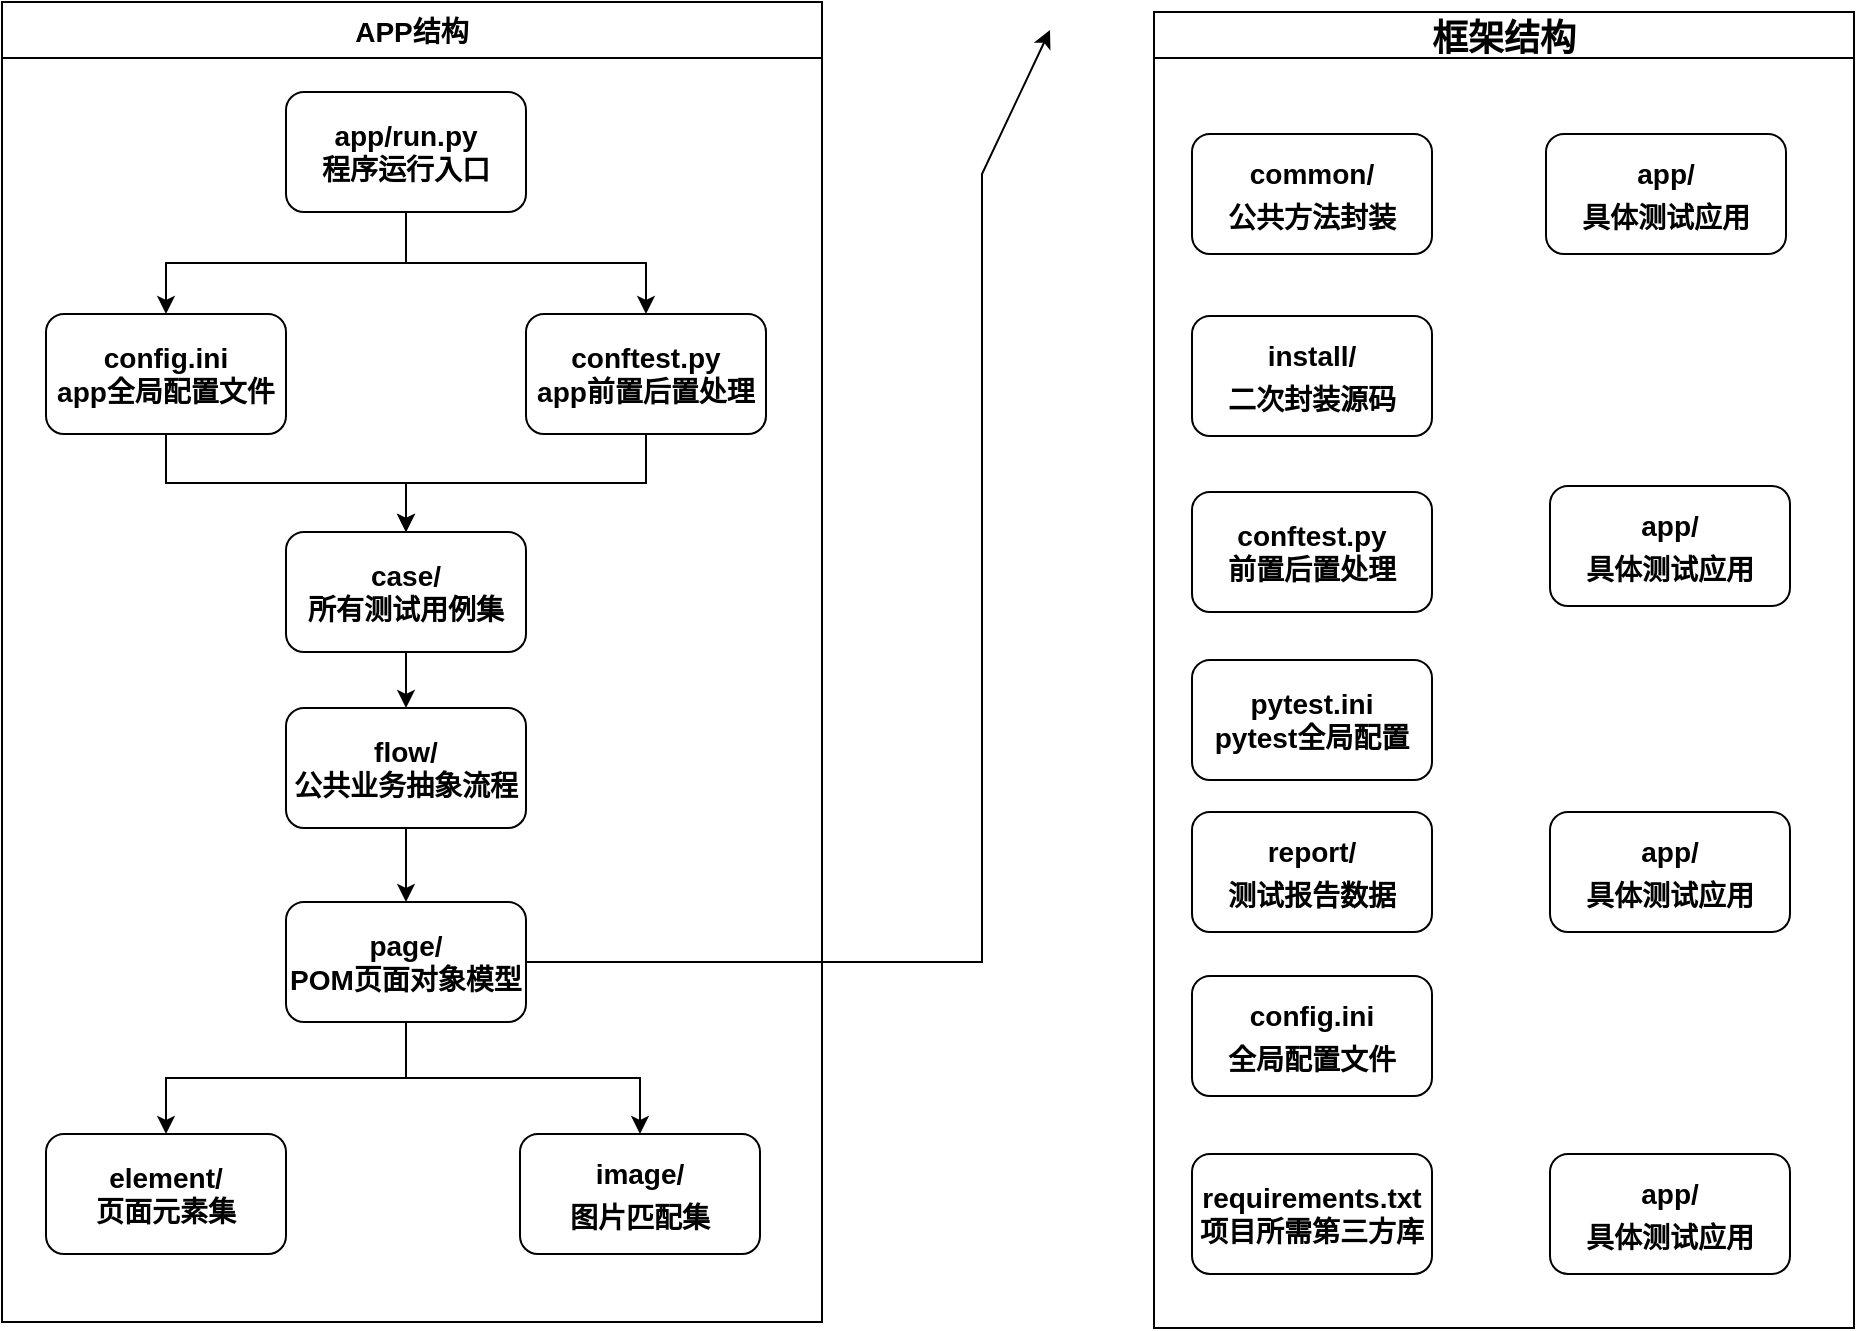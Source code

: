 <mxfile version="17.4.4" type="github">
  <diagram id="C5RBs43oDa-KdzZeNtuy" name="Page-1">
    <mxGraphModel dx="1549" dy="2975" grid="0" gridSize="10" guides="1" tooltips="1" connect="1" arrows="1" fold="1" page="1" pageScale="1" pageWidth="1169" pageHeight="1654" math="0" shadow="0">
      <root>
        <mxCell id="WIyWlLk6GJQsqaUBKTNV-0" />
        <mxCell id="WIyWlLk6GJQsqaUBKTNV-1" parent="WIyWlLk6GJQsqaUBKTNV-0" />
        <mxCell id="KldV-UdYdAW6FQme_F-Q-23" value="框架结构" style="swimlane;fontSize=18;" vertex="1" parent="WIyWlLk6GJQsqaUBKTNV-1">
          <mxGeometry x="829" y="182" width="350" height="658" as="geometry">
            <mxRectangle x="840" y="181" width="99" height="26" as="alternateBounds" />
          </mxGeometry>
        </mxCell>
        <mxCell id="KldV-UdYdAW6FQme_F-Q-24" value="&lt;font style=&quot;font-size: 14px&quot;&gt;&lt;b&gt;common/&lt;br&gt;公共方法封装&lt;/b&gt;&lt;/font&gt;" style="rounded=1;whiteSpace=wrap;html=1;fontSize=18;" vertex="1" parent="KldV-UdYdAW6FQme_F-Q-23">
          <mxGeometry x="19" y="61" width="120" height="60" as="geometry" />
        </mxCell>
        <mxCell id="KldV-UdYdAW6FQme_F-Q-25" value="&lt;b&gt;&lt;font style=&quot;font-size: 14px&quot;&gt;install/&lt;br&gt;二次封装源码&lt;/font&gt;&lt;/b&gt;" style="rounded=1;whiteSpace=wrap;html=1;fontSize=18;" vertex="1" parent="KldV-UdYdAW6FQme_F-Q-23">
          <mxGeometry x="19" y="152" width="120" height="60" as="geometry" />
        </mxCell>
        <mxCell id="KldV-UdYdAW6FQme_F-Q-26" value="&lt;b&gt;&lt;font style=&quot;font-size: 14px&quot;&gt;report/&lt;br&gt;测试报告数据&lt;/font&gt;&lt;/b&gt;" style="rounded=1;whiteSpace=wrap;html=1;fontSize=18;" vertex="1" parent="KldV-UdYdAW6FQme_F-Q-23">
          <mxGeometry x="19" y="400" width="120" height="60" as="geometry" />
        </mxCell>
        <mxCell id="KldV-UdYdAW6FQme_F-Q-27" value="&lt;font style=&quot;font-size: 14px&quot;&gt;&lt;b&gt;app/&lt;br&gt;具体测试应用&lt;/b&gt;&lt;/font&gt;" style="rounded=1;whiteSpace=wrap;html=1;fontSize=18;" vertex="1" parent="KldV-UdYdAW6FQme_F-Q-23">
          <mxGeometry x="198" y="237" width="120" height="60" as="geometry" />
        </mxCell>
        <mxCell id="KldV-UdYdAW6FQme_F-Q-28" value="&lt;font style=&quot;font-size: 14px&quot;&gt;&lt;b&gt;config.ini&lt;br&gt;全局配置文件&lt;/b&gt;&lt;/font&gt;" style="rounded=1;whiteSpace=wrap;html=1;fontSize=18;" vertex="1" parent="KldV-UdYdAW6FQme_F-Q-23">
          <mxGeometry x="19" y="482" width="120" height="60" as="geometry" />
        </mxCell>
        <mxCell id="KldV-UdYdAW6FQme_F-Q-29" value="&lt;b&gt;&lt;font style=&quot;font-size: 14px&quot;&gt;conftest.py&lt;br&gt;前置后置处理&lt;/font&gt;&lt;/b&gt;" style="whiteSpace=wrap;html=1;rounded=1;" vertex="1" parent="KldV-UdYdAW6FQme_F-Q-23">
          <mxGeometry x="19" y="240" width="120" height="60" as="geometry" />
        </mxCell>
        <mxCell id="KldV-UdYdAW6FQme_F-Q-30" value="&lt;b&gt;&lt;font style=&quot;font-size: 14px&quot;&gt;pytest.ini&lt;br&gt;pytest全局配置&lt;/font&gt;&lt;/b&gt;" style="whiteSpace=wrap;html=1;rounded=1;" vertex="1" parent="KldV-UdYdAW6FQme_F-Q-23">
          <mxGeometry x="19" y="324" width="120" height="60" as="geometry" />
        </mxCell>
        <mxCell id="KldV-UdYdAW6FQme_F-Q-31" value="&lt;b&gt;&lt;font style=&quot;font-size: 14px&quot;&gt;requirements.txt&lt;br&gt;项目所需第三方库&lt;/font&gt;&lt;/b&gt;" style="whiteSpace=wrap;html=1;rounded=1;" vertex="1" parent="KldV-UdYdAW6FQme_F-Q-23">
          <mxGeometry x="19" y="571" width="120" height="60" as="geometry" />
        </mxCell>
        <mxCell id="KldV-UdYdAW6FQme_F-Q-82" value="&lt;font style=&quot;font-size: 14px&quot;&gt;&lt;b&gt;app/&lt;br&gt;具体测试应用&lt;/b&gt;&lt;/font&gt;" style="rounded=1;whiteSpace=wrap;html=1;fontSize=18;" vertex="1" parent="KldV-UdYdAW6FQme_F-Q-23">
          <mxGeometry x="196" y="61" width="120" height="60" as="geometry" />
        </mxCell>
        <mxCell id="KldV-UdYdAW6FQme_F-Q-81" value="&lt;font style=&quot;font-size: 14px&quot;&gt;&lt;b&gt;app/&lt;br&gt;具体测试应用&lt;/b&gt;&lt;/font&gt;" style="rounded=1;whiteSpace=wrap;html=1;fontSize=18;" vertex="1" parent="KldV-UdYdAW6FQme_F-Q-23">
          <mxGeometry x="198" y="571" width="120" height="60" as="geometry" />
        </mxCell>
        <mxCell id="KldV-UdYdAW6FQme_F-Q-80" value="&lt;font style=&quot;font-size: 14px&quot;&gt;&lt;b&gt;app/&lt;br&gt;具体测试应用&lt;/b&gt;&lt;/font&gt;" style="rounded=1;whiteSpace=wrap;html=1;fontSize=18;" vertex="1" parent="KldV-UdYdAW6FQme_F-Q-23">
          <mxGeometry x="198" y="400" width="120" height="60" as="geometry" />
        </mxCell>
        <mxCell id="KldV-UdYdAW6FQme_F-Q-51" value="APP结构" style="swimlane;fontSize=14;startSize=28;" vertex="1" parent="WIyWlLk6GJQsqaUBKTNV-1">
          <mxGeometry x="253" y="177" width="410" height="660" as="geometry">
            <mxRectangle x="356" y="832" width="146" height="23" as="alternateBounds" />
          </mxGeometry>
        </mxCell>
        <mxCell id="KldV-UdYdAW6FQme_F-Q-56" value="&lt;font style=&quot;font-size: 14px&quot;&gt;&lt;b&gt;app/run.py&lt;br&gt;程序运行入口&lt;/b&gt;&lt;/font&gt;" style="rounded=1;whiteSpace=wrap;html=1;" vertex="1" parent="KldV-UdYdAW6FQme_F-Q-51">
          <mxGeometry x="142" y="45" width="120" height="60" as="geometry" />
        </mxCell>
        <mxCell id="KldV-UdYdAW6FQme_F-Q-74" value="" style="edgeStyle=orthogonalEdgeStyle;rounded=0;orthogonalLoop=1;jettySize=auto;html=1;fontSize=14;" edge="1" parent="KldV-UdYdAW6FQme_F-Q-51" source="KldV-UdYdAW6FQme_F-Q-59" target="KldV-UdYdAW6FQme_F-Q-73">
          <mxGeometry relative="1" as="geometry" />
        </mxCell>
        <mxCell id="KldV-UdYdAW6FQme_F-Q-59" value="&lt;font style=&quot;font-size: 14px&quot;&gt;&lt;b&gt;case/&lt;br&gt;所有测试用例集&lt;/b&gt;&lt;/font&gt;" style="whiteSpace=wrap;html=1;rounded=1;" vertex="1" parent="KldV-UdYdAW6FQme_F-Q-51">
          <mxGeometry x="142" y="265" width="120" height="60" as="geometry" />
        </mxCell>
        <mxCell id="KldV-UdYdAW6FQme_F-Q-77" style="edgeStyle=orthogonalEdgeStyle;rounded=0;orthogonalLoop=1;jettySize=auto;html=1;exitX=0.5;exitY=1;exitDx=0;exitDy=0;entryX=0.5;entryY=0;entryDx=0;entryDy=0;fontSize=14;" edge="1" parent="KldV-UdYdAW6FQme_F-Q-51" source="KldV-UdYdAW6FQme_F-Q-64" target="KldV-UdYdAW6FQme_F-Q-61">
          <mxGeometry relative="1" as="geometry" />
        </mxCell>
        <mxCell id="KldV-UdYdAW6FQme_F-Q-78" style="edgeStyle=orthogonalEdgeStyle;rounded=0;orthogonalLoop=1;jettySize=auto;html=1;exitX=0.5;exitY=1;exitDx=0;exitDy=0;fontSize=14;" edge="1" parent="KldV-UdYdAW6FQme_F-Q-51" source="KldV-UdYdAW6FQme_F-Q-64" target="KldV-UdYdAW6FQme_F-Q-66">
          <mxGeometry relative="1" as="geometry" />
        </mxCell>
        <mxCell id="KldV-UdYdAW6FQme_F-Q-64" value="&lt;font style=&quot;font-size: 14px&quot;&gt;&lt;b&gt;page/&lt;br&gt;POM页面对象模型&lt;/b&gt;&lt;/font&gt;" style="whiteSpace=wrap;html=1;rounded=1;" vertex="1" parent="KldV-UdYdAW6FQme_F-Q-51">
          <mxGeometry x="142" y="450" width="120" height="60" as="geometry" />
        </mxCell>
        <mxCell id="KldV-UdYdAW6FQme_F-Q-67" style="edgeStyle=orthogonalEdgeStyle;rounded=0;orthogonalLoop=1;jettySize=auto;html=1;exitX=0.5;exitY=1;exitDx=0;exitDy=0;fontSize=18;" edge="1" parent="KldV-UdYdAW6FQme_F-Q-51" source="KldV-UdYdAW6FQme_F-Q-68" target="KldV-UdYdAW6FQme_F-Q-59">
          <mxGeometry relative="1" as="geometry" />
        </mxCell>
        <mxCell id="KldV-UdYdAW6FQme_F-Q-68" value="&lt;font style=&quot;font-size: 14px&quot;&gt;&lt;b&gt;config.ini&lt;br&gt;app全局配置文件&lt;/b&gt;&lt;/font&gt;" style="whiteSpace=wrap;html=1;rounded=1;" vertex="1" parent="KldV-UdYdAW6FQme_F-Q-51">
          <mxGeometry x="22" y="156" width="120" height="60" as="geometry" />
        </mxCell>
        <mxCell id="KldV-UdYdAW6FQme_F-Q-54" value="" style="edgeStyle=orthogonalEdgeStyle;rounded=0;orthogonalLoop=1;jettySize=auto;html=1;fontSize=18;" edge="1" parent="KldV-UdYdAW6FQme_F-Q-51" source="KldV-UdYdAW6FQme_F-Q-56" target="KldV-UdYdAW6FQme_F-Q-68">
          <mxGeometry relative="1" as="geometry" />
        </mxCell>
        <mxCell id="KldV-UdYdAW6FQme_F-Q-69" style="edgeStyle=orthogonalEdgeStyle;rounded=0;orthogonalLoop=1;jettySize=auto;html=1;exitX=0.5;exitY=1;exitDx=0;exitDy=0;fontSize=18;" edge="1" parent="KldV-UdYdAW6FQme_F-Q-51" source="KldV-UdYdAW6FQme_F-Q-70" target="KldV-UdYdAW6FQme_F-Q-59">
          <mxGeometry relative="1" as="geometry" />
        </mxCell>
        <mxCell id="KldV-UdYdAW6FQme_F-Q-70" value="&lt;font style=&quot;font-size: 14px&quot;&gt;&lt;b&gt;conftest.py&lt;br&gt;app前置后置处理&lt;/b&gt;&lt;/font&gt;" style="whiteSpace=wrap;html=1;rounded=1;" vertex="1" parent="KldV-UdYdAW6FQme_F-Q-51">
          <mxGeometry x="262" y="156" width="120" height="60" as="geometry" />
        </mxCell>
        <mxCell id="KldV-UdYdAW6FQme_F-Q-55" style="edgeStyle=orthogonalEdgeStyle;rounded=0;orthogonalLoop=1;jettySize=auto;html=1;exitX=0.5;exitY=1;exitDx=0;exitDy=0;fontSize=18;" edge="1" parent="KldV-UdYdAW6FQme_F-Q-51" source="KldV-UdYdAW6FQme_F-Q-56" target="KldV-UdYdAW6FQme_F-Q-70">
          <mxGeometry relative="1" as="geometry" />
        </mxCell>
        <mxCell id="KldV-UdYdAW6FQme_F-Q-75" value="" style="edgeStyle=orthogonalEdgeStyle;rounded=0;orthogonalLoop=1;jettySize=auto;html=1;fontSize=14;" edge="1" parent="KldV-UdYdAW6FQme_F-Q-51" source="KldV-UdYdAW6FQme_F-Q-73" target="KldV-UdYdAW6FQme_F-Q-64">
          <mxGeometry relative="1" as="geometry" />
        </mxCell>
        <mxCell id="KldV-UdYdAW6FQme_F-Q-73" value="&lt;font style=&quot;font-size: 14px&quot;&gt;&lt;b&gt;flow/&lt;br&gt;公共业务抽象流程&lt;/b&gt;&lt;/font&gt;" style="whiteSpace=wrap;html=1;rounded=1;" vertex="1" parent="KldV-UdYdAW6FQme_F-Q-51">
          <mxGeometry x="142" y="353" width="120" height="60" as="geometry" />
        </mxCell>
        <mxCell id="KldV-UdYdAW6FQme_F-Q-61" value="&lt;font style=&quot;font-size: 14px&quot;&gt;&lt;b&gt;element/&lt;br&gt;页面元素集&lt;/b&gt;&lt;/font&gt;" style="whiteSpace=wrap;html=1;rounded=1;" vertex="1" parent="KldV-UdYdAW6FQme_F-Q-51">
          <mxGeometry x="22" y="566" width="120" height="60" as="geometry" />
        </mxCell>
        <mxCell id="KldV-UdYdAW6FQme_F-Q-66" value="&lt;font style=&quot;font-size: 14px&quot;&gt;&lt;b&gt;image/&lt;br&gt;图片匹配集&lt;/b&gt;&lt;/font&gt;" style="rounded=1;whiteSpace=wrap;html=1;fontSize=18;" vertex="1" parent="KldV-UdYdAW6FQme_F-Q-51">
          <mxGeometry x="259" y="566" width="120" height="60" as="geometry" />
        </mxCell>
        <mxCell id="KldV-UdYdAW6FQme_F-Q-71" value="" style="endArrow=classic;html=1;rounded=0;fontSize=14;exitX=1;exitY=0.5;exitDx=0;exitDy=0;" edge="1" parent="WIyWlLk6GJQsqaUBKTNV-1" source="KldV-UdYdAW6FQme_F-Q-64">
          <mxGeometry width="50" height="50" relative="1" as="geometry">
            <mxPoint x="790" y="1049" as="sourcePoint" />
            <mxPoint x="777" y="191" as="targetPoint" />
            <Array as="points">
              <mxPoint x="743" y="657" />
              <mxPoint x="743" y="263" />
            </Array>
          </mxGeometry>
        </mxCell>
      </root>
    </mxGraphModel>
  </diagram>
</mxfile>
